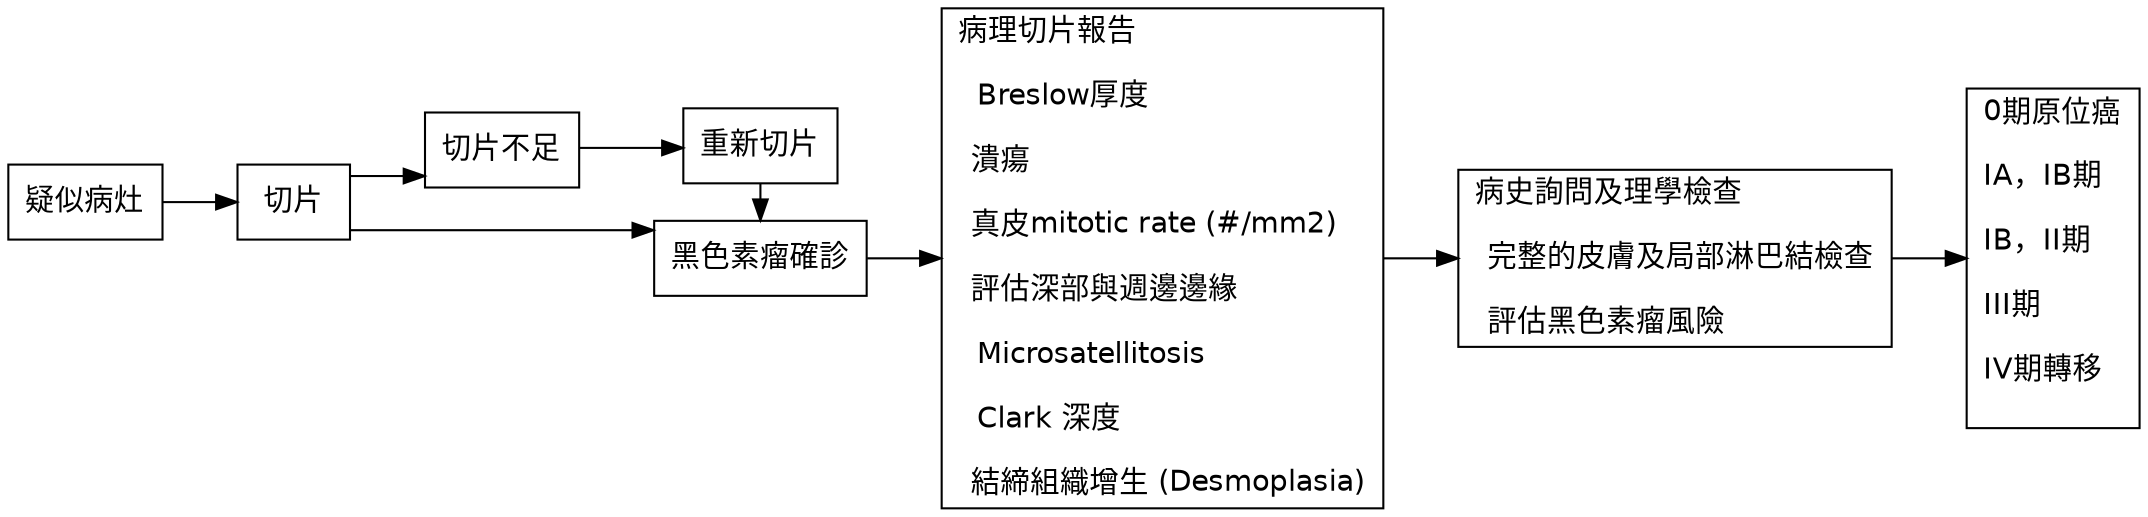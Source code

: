 digraph {
  graph [rankdir = LR; splines=ortho; overlap=false]
  node [shape = box, fontname = Helvetica]
  
  lesion [label = "疑似病灶"]
  bx [label = "切片"]
  none [label = "切片不足"]
  bx2 [label = "重新切片"]
  dx [label = "黑色素瘤確診"]
  patho [label = "病理切片報告\l
  Breslow厚度\l
  潰瘍\l
  真皮mitotic rate (#/mm2)\l
  評估深部與週邊邊緣\l
  Microsatellitosis\l
  Clark 深度\l
  結締組織增生 (Desmoplasia)\l"]
  
  clinical [label = "病史詢問及理學檢查\l
  完整的皮膚及局部淋巴結檢查\l
  評估黑色素瘤風險\l"]
  
  stage [label = "0期原位癌\l
IA，IB期\l
IB，II期\l
III期\l
IV期轉移\l
"]
  
  
  lesion->bx->none->bx2->dx->patho->clinical->stage
          bx->dx
  
  {rank = same; bx2; dx}

}